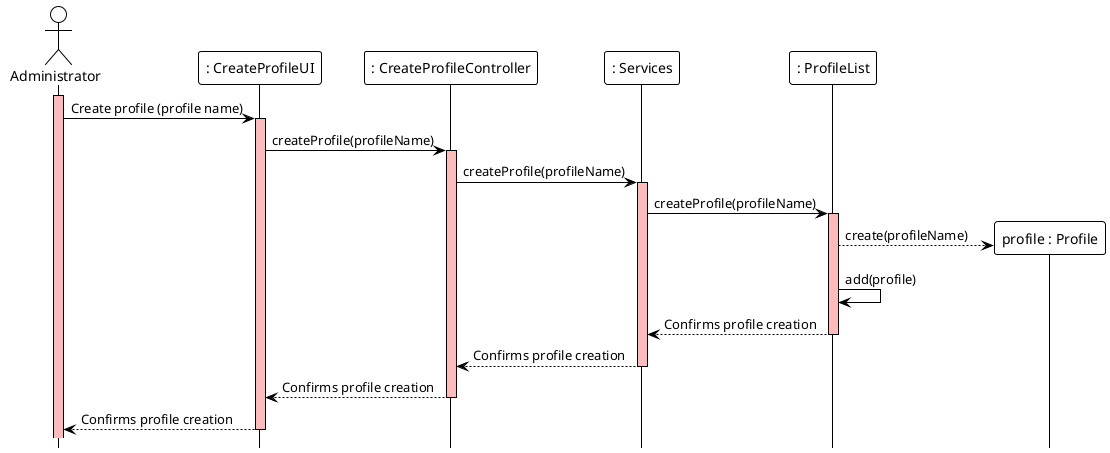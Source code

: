 @startuml
!theme plain
hide footbox
actor Administrator  as Administrator
participant ": CreateProfileUI" as UI
participant ": CreateProfileController" as Controller
participant ": Services" as Services
participant ": ProfileList" as List

activate Administrator #FFBBBB
Administrator ->  UI : Create profile (profile name)
activate UI #FFBBBB
UI -> Controller : createProfile(profileName)
activate Controller #FFBBBB
Controller -> Services : createProfile(profileName)
activate Services #FFBBBB
Services -> List : createProfile(profileName)
activate List #FFBBBB
'List -> List : profileNameExists(profileName)
List -->"profile : Profile" ** : create(profileName)
List -> List : add(profile)
List --> Services : Confirms profile creation
deactivate List
Services --> Controller : Confirms profile creation
deactivate Services
Controller --> UI : Confirms profile creation
deactivate Controller
UI --> Administrator : Confirms profile creation
deactivate UI
@enduml